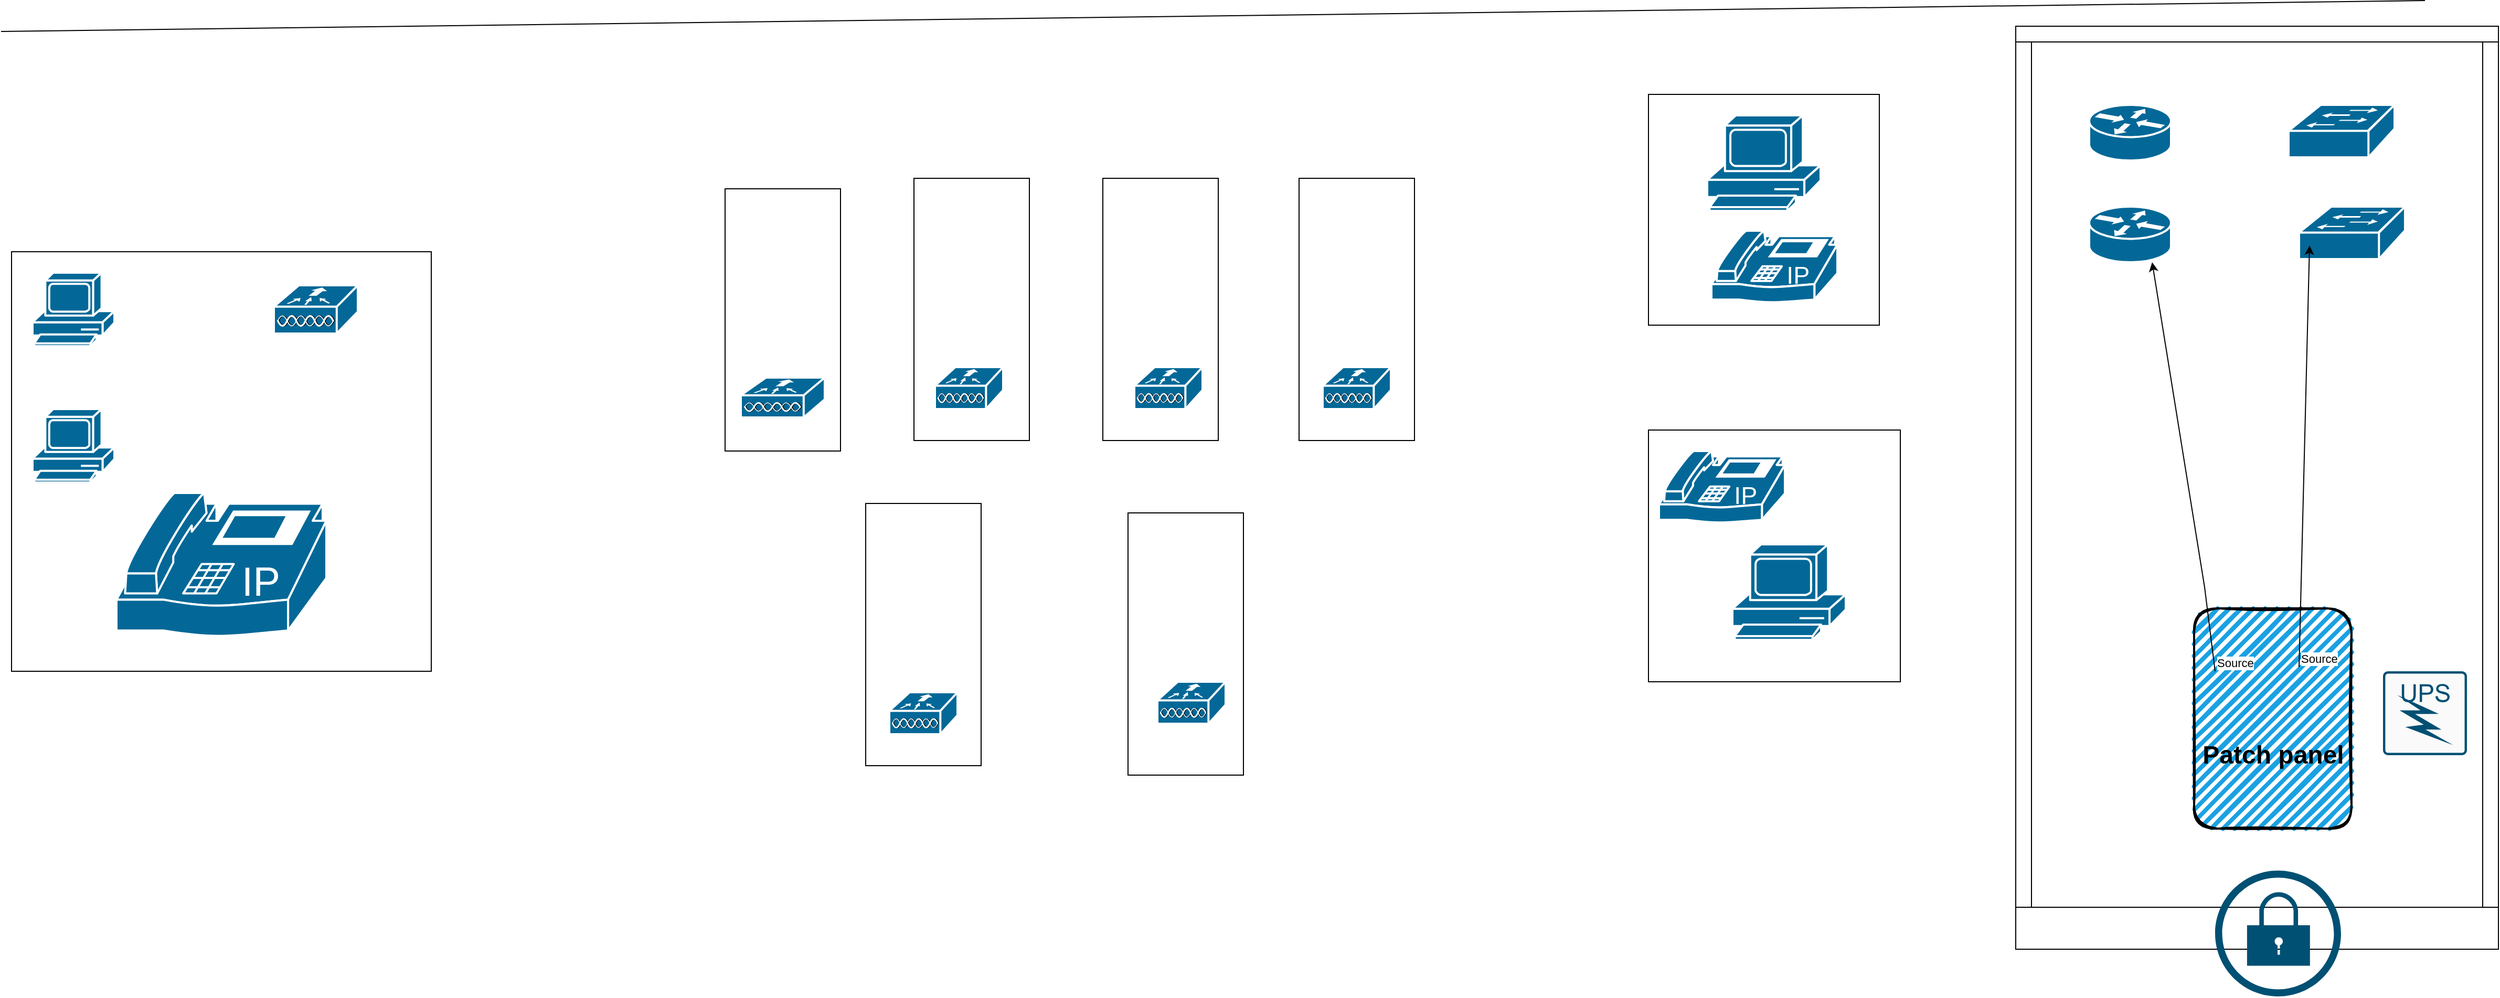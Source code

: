 <mxfile version="20.3.1" type="github">
  <diagram id="6a731a19-8d31-9384-78a2-239565b7b9f0" name="Page-1">
    <mxGraphModel dx="3671" dy="1540" grid="1" gridSize="10" guides="1" tooltips="1" connect="1" arrows="1" fold="1" page="1" pageScale="1" pageWidth="827" pageHeight="1169" background="none" math="0" shadow="0">
      <root>
        <mxCell id="0" />
        <mxCell id="1" parent="0" />
        <mxCell id="2kSQM9Ln6HK6JpiItvms-2257" value="" style="endArrow=none;html=1;rounded=0;" edge="1" parent="1">
          <mxGeometry width="50" height="50" relative="1" as="geometry">
            <mxPoint x="-590" y="530" as="sourcePoint" />
            <mxPoint x="1720" y="500.511" as="targetPoint" />
          </mxGeometry>
        </mxCell>
        <mxCell id="2kSQM9Ln6HK6JpiItvms-2259" value="" style="whiteSpace=wrap;html=1;aspect=fixed;" vertex="1" parent="1">
          <mxGeometry x="-580" y="740" width="400" height="400" as="geometry" />
        </mxCell>
        <mxCell id="2kSQM9Ln6HK6JpiItvms-2260" value="" style="rounded=0;whiteSpace=wrap;html=1;rotation=90;" vertex="1" parent="1">
          <mxGeometry x="30" y="750" width="250" height="110" as="geometry" />
        </mxCell>
        <mxCell id="2kSQM9Ln6HK6JpiItvms-2261" value="" style="rounded=0;whiteSpace=wrap;html=1;rotation=90;" vertex="1" parent="1">
          <mxGeometry x="210" y="740" width="250" height="110" as="geometry" />
        </mxCell>
        <mxCell id="2kSQM9Ln6HK6JpiItvms-2262" value="" style="rounded=0;whiteSpace=wrap;html=1;rotation=90;" vertex="1" parent="1">
          <mxGeometry x="390" y="740" width="250" height="110" as="geometry" />
        </mxCell>
        <mxCell id="2kSQM9Ln6HK6JpiItvms-2263" value="" style="rounded=0;whiteSpace=wrap;html=1;rotation=90;" vertex="1" parent="1">
          <mxGeometry x="577" y="740" width="250" height="110" as="geometry" />
        </mxCell>
        <mxCell id="2kSQM9Ln6HK6JpiItvms-2264" value="" style="rounded=0;whiteSpace=wrap;html=1;rotation=90;" vertex="1" parent="1">
          <mxGeometry x="164" y="1050" width="250" height="110" as="geometry" />
        </mxCell>
        <mxCell id="2kSQM9Ln6HK6JpiItvms-2265" value="" style="rounded=0;whiteSpace=wrap;html=1;rotation=90;" vertex="1" parent="1">
          <mxGeometry x="414" y="1059" width="250" height="110" as="geometry" />
        </mxCell>
        <mxCell id="2kSQM9Ln6HK6JpiItvms-2266" value="" style="whiteSpace=wrap;html=1;aspect=fixed;" vertex="1" parent="1">
          <mxGeometry x="980" y="590" width="220" height="220" as="geometry" />
        </mxCell>
        <mxCell id="2kSQM9Ln6HK6JpiItvms-2267" value="" style="whiteSpace=wrap;html=1;aspect=fixed;" vertex="1" parent="1">
          <mxGeometry x="980" y="910" width="240" height="240" as="geometry" />
        </mxCell>
        <mxCell id="2kSQM9Ln6HK6JpiItvms-2271" value="" style="shape=mxgraph.cisco.computers_and_peripherals.pc;sketch=0;html=1;pointerEvents=1;dashed=0;fillColor=#036897;strokeColor=#ffffff;strokeWidth=2;verticalLabelPosition=bottom;verticalAlign=top;align=center;outlineConnect=0;" vertex="1" parent="1">
          <mxGeometry x="-560" y="760" width="78" height="70" as="geometry" />
        </mxCell>
        <mxCell id="2kSQM9Ln6HK6JpiItvms-2272" value="" style="shape=mxgraph.cisco.computers_and_peripherals.pc;sketch=0;html=1;pointerEvents=1;dashed=0;fillColor=#036897;strokeColor=#ffffff;strokeWidth=2;verticalLabelPosition=bottom;verticalAlign=top;align=center;outlineConnect=0;" vertex="1" parent="1">
          <mxGeometry x="-560" y="890" width="78" height="70" as="geometry" />
        </mxCell>
        <mxCell id="2kSQM9Ln6HK6JpiItvms-2273" value="" style="shape=mxgraph.cisco.modems_and_phones.ip_phone;sketch=0;html=1;pointerEvents=1;dashed=0;fillColor=#036897;strokeColor=#ffffff;strokeWidth=2;verticalLabelPosition=bottom;verticalAlign=top;align=center;outlineConnect=0;" vertex="1" parent="1">
          <mxGeometry x="-480" y="970" width="200" height="140" as="geometry" />
        </mxCell>
        <mxCell id="2kSQM9Ln6HK6JpiItvms-2274" value="" style="shape=mxgraph.cisco.wireless.wlan_controller;sketch=0;html=1;pointerEvents=1;dashed=0;fillColor=#036897;strokeColor=#ffffff;strokeWidth=2;verticalLabelPosition=bottom;verticalAlign=top;align=center;outlineConnect=0;" vertex="1" parent="1">
          <mxGeometry x="-330" y="772" width="80" height="46" as="geometry" />
        </mxCell>
        <mxCell id="2kSQM9Ln6HK6JpiItvms-2275" value="" style="shape=mxgraph.cisco.wireless.wlan_controller;sketch=0;html=1;pointerEvents=1;dashed=0;fillColor=#036897;strokeColor=#ffffff;strokeWidth=2;verticalLabelPosition=bottom;verticalAlign=top;align=center;outlineConnect=0;" vertex="1" parent="1">
          <mxGeometry x="115" y="860" width="80" height="38" as="geometry" />
        </mxCell>
        <mxCell id="2kSQM9Ln6HK6JpiItvms-2276" value="" style="shape=mxgraph.cisco.wireless.wlan_controller;sketch=0;html=1;pointerEvents=1;dashed=0;fillColor=#036897;strokeColor=#ffffff;strokeWidth=2;verticalLabelPosition=bottom;verticalAlign=top;align=center;outlineConnect=0;" vertex="1" parent="1">
          <mxGeometry x="300" y="850" width="65" height="40" as="geometry" />
        </mxCell>
        <mxCell id="2kSQM9Ln6HK6JpiItvms-2277" value="" style="shape=mxgraph.cisco.wireless.wlan_controller;sketch=0;html=1;pointerEvents=1;dashed=0;fillColor=#036897;strokeColor=#ffffff;strokeWidth=2;verticalLabelPosition=bottom;verticalAlign=top;align=center;outlineConnect=0;" vertex="1" parent="1">
          <mxGeometry x="490" y="850" width="65" height="40" as="geometry" />
        </mxCell>
        <mxCell id="2kSQM9Ln6HK6JpiItvms-2278" value="" style="shape=mxgraph.cisco.wireless.wlan_controller;sketch=0;html=1;pointerEvents=1;dashed=0;fillColor=#036897;strokeColor=#ffffff;strokeWidth=2;verticalLabelPosition=bottom;verticalAlign=top;align=center;outlineConnect=0;" vertex="1" parent="1">
          <mxGeometry x="669.5" y="850" width="65" height="40" as="geometry" />
        </mxCell>
        <mxCell id="2kSQM9Ln6HK6JpiItvms-2279" value="" style="shape=mxgraph.cisco.wireless.wlan_controller;sketch=0;html=1;pointerEvents=1;dashed=0;fillColor=#036897;strokeColor=#ffffff;strokeWidth=2;verticalLabelPosition=bottom;verticalAlign=top;align=center;outlineConnect=0;" vertex="1" parent="1">
          <mxGeometry x="256.5" y="1160" width="65" height="40" as="geometry" />
        </mxCell>
        <mxCell id="2kSQM9Ln6HK6JpiItvms-2280" value="" style="shape=mxgraph.cisco.wireless.wlan_controller;sketch=0;html=1;pointerEvents=1;dashed=0;fillColor=#036897;strokeColor=#ffffff;strokeWidth=2;verticalLabelPosition=bottom;verticalAlign=top;align=center;outlineConnect=0;" vertex="1" parent="1">
          <mxGeometry x="512" y="1150" width="65" height="40" as="geometry" />
        </mxCell>
        <mxCell id="2kSQM9Ln6HK6JpiItvms-2281" value="" style="shape=mxgraph.cisco.computers_and_peripherals.pc;sketch=0;html=1;pointerEvents=1;dashed=0;fillColor=#036897;strokeColor=#ffffff;strokeWidth=2;verticalLabelPosition=bottom;verticalAlign=top;align=center;outlineConnect=0;" vertex="1" parent="1">
          <mxGeometry x="1060" y="1019" width="108" height="91" as="geometry" />
        </mxCell>
        <mxCell id="2kSQM9Ln6HK6JpiItvms-2282" value="" style="shape=mxgraph.cisco.computers_and_peripherals.pc;sketch=0;html=1;pointerEvents=1;dashed=0;fillColor=#036897;strokeColor=#ffffff;strokeWidth=2;verticalLabelPosition=bottom;verticalAlign=top;align=center;outlineConnect=0;" vertex="1" parent="1">
          <mxGeometry x="1036" y="610" width="108" height="91" as="geometry" />
        </mxCell>
        <mxCell id="2kSQM9Ln6HK6JpiItvms-2283" value="" style="shape=mxgraph.cisco.modems_and_phones.ip_phone;sketch=0;html=1;pointerEvents=1;dashed=0;fillColor=#036897;strokeColor=#ffffff;strokeWidth=2;verticalLabelPosition=bottom;verticalAlign=top;align=center;outlineConnect=0;" vertex="1" parent="1">
          <mxGeometry x="990" y="930" width="120" height="70" as="geometry" />
        </mxCell>
        <mxCell id="2kSQM9Ln6HK6JpiItvms-2284" value="" style="shape=mxgraph.cisco.modems_and_phones.ip_phone;sketch=0;html=1;pointerEvents=1;dashed=0;fillColor=#036897;strokeColor=#ffffff;strokeWidth=2;verticalLabelPosition=bottom;verticalAlign=top;align=center;outlineConnect=0;" vertex="1" parent="1">
          <mxGeometry x="1040" y="720" width="120" height="70" as="geometry" />
        </mxCell>
        <mxCell id="2kSQM9Ln6HK6JpiItvms-2285" value="" style="verticalLabelPosition=bottom;dashed=0;shadow=0;html=1;align=center;verticalAlign=top;shape=mxgraph.cabinets.cabinet;hasStand=1" vertex="1" parent="1">
          <mxGeometry x="1330" y="525" width="460" height="880" as="geometry" />
        </mxCell>
        <mxCell id="2kSQM9Ln6HK6JpiItvms-2286" value="" style="shape=mxgraph.cisco.routers.router;sketch=0;html=1;pointerEvents=1;dashed=0;fillColor=#036897;strokeColor=#ffffff;strokeWidth=2;verticalLabelPosition=bottom;verticalAlign=top;align=center;outlineConnect=0;" vertex="1" parent="1">
          <mxGeometry x="1400" y="600" width="78" height="53" as="geometry" />
        </mxCell>
        <mxCell id="2kSQM9Ln6HK6JpiItvms-2287" value="" style="shape=mxgraph.cisco.routers.router;sketch=0;html=1;pointerEvents=1;dashed=0;fillColor=#036897;strokeColor=#ffffff;strokeWidth=2;verticalLabelPosition=bottom;verticalAlign=top;align=center;outlineConnect=0;" vertex="1" parent="1">
          <mxGeometry x="1400" y="697" width="78" height="53" as="geometry" />
        </mxCell>
        <mxCell id="2kSQM9Ln6HK6JpiItvms-2288" value="" style="shape=mxgraph.cisco.switches.workgroup_switch;sketch=0;html=1;pointerEvents=1;dashed=0;fillColor=#036897;strokeColor=#ffffff;strokeWidth=2;verticalLabelPosition=bottom;verticalAlign=top;align=center;outlineConnect=0;" vertex="1" parent="1">
          <mxGeometry x="1590" y="600" width="101" height="50" as="geometry" />
        </mxCell>
        <mxCell id="2kSQM9Ln6HK6JpiItvms-2289" value="" style="shape=mxgraph.cisco.switches.workgroup_switch;sketch=0;html=1;pointerEvents=1;dashed=0;fillColor=#036897;strokeColor=#ffffff;strokeWidth=2;verticalLabelPosition=bottom;verticalAlign=top;align=center;outlineConnect=0;" vertex="1" parent="1">
          <mxGeometry x="1600" y="697" width="101" height="50" as="geometry" />
        </mxCell>
        <mxCell id="2kSQM9Ln6HK6JpiItvms-2290" value="" style="rounded=1;whiteSpace=wrap;html=1;strokeWidth=2;fillWeight=4;hachureGap=8;hachureAngle=45;fillColor=#1ba1e2;sketch=1;rotation=90;" vertex="1" parent="1">
          <mxGeometry x="1470" y="1110" width="210" height="150" as="geometry" />
        </mxCell>
        <mxCell id="2kSQM9Ln6HK6JpiItvms-2292" value="Patch panel" style="text;strokeColor=none;fillColor=none;html=1;fontSize=24;fontStyle=1;verticalAlign=middle;align=center;" vertex="1" parent="1">
          <mxGeometry x="1520" y="1190" width="110" height="60" as="geometry" />
        </mxCell>
        <mxCell id="2kSQM9Ln6HK6JpiItvms-2300" value="" style="endArrow=classic;html=1;rounded=0;" edge="1" parent="1">
          <mxGeometry relative="1" as="geometry">
            <mxPoint x="1520" y="1140" as="sourcePoint" />
            <mxPoint x="1460" y="750" as="targetPoint" />
            <Array as="points">
              <mxPoint x="1510" y="1060" />
            </Array>
          </mxGeometry>
        </mxCell>
        <mxCell id="2kSQM9Ln6HK6JpiItvms-2301" value="Source" style="edgeLabel;resizable=0;html=1;align=left;verticalAlign=bottom;" connectable="0" vertex="1" parent="2kSQM9Ln6HK6JpiItvms-2300">
          <mxGeometry x="-1" relative="1" as="geometry" />
        </mxCell>
        <mxCell id="2kSQM9Ln6HK6JpiItvms-2302" value="" style="endArrow=classic;html=1;rounded=0;" edge="1" parent="1">
          <mxGeometry relative="1" as="geometry">
            <mxPoint x="1600" y="1136" as="sourcePoint" />
            <mxPoint x="1610" y="734" as="targetPoint" />
          </mxGeometry>
        </mxCell>
        <mxCell id="2kSQM9Ln6HK6JpiItvms-2303" value="Source" style="edgeLabel;resizable=0;html=1;align=left;verticalAlign=bottom;" connectable="0" vertex="1" parent="2kSQM9Ln6HK6JpiItvms-2302">
          <mxGeometry x="-1" relative="1" as="geometry" />
        </mxCell>
        <mxCell id="2kSQM9Ln6HK6JpiItvms-2304" value="" style="sketch=0;points=[[0.015,0.015,0],[0.985,0.015,0],[0.985,0.985,0],[0.015,0.985,0],[0.25,0,0],[0.5,0,0],[0.75,0,0],[1,0.25,0],[1,0.5,0],[1,0.75,0],[0.75,1,0],[0.5,1,0],[0.25,1,0],[0,0.75,0],[0,0.5,0],[0,0.25,0]];verticalLabelPosition=bottom;html=1;verticalAlign=top;aspect=fixed;align=center;pointerEvents=1;shape=mxgraph.cisco19.rect;prIcon=ups;fillColor=#FAFAFA;strokeColor=#005073;" vertex="1" parent="1">
          <mxGeometry x="1680" y="1140" width="80" height="80" as="geometry" />
        </mxCell>
        <mxCell id="2kSQM9Ln6HK6JpiItvms-2307" value="" style="sketch=0;points=[[0.5,0,0],[1,0.5,0],[0.5,1,0],[0,0.5,0],[0.145,0.145,0],[0.856,0.145,0],[0.855,0.856,0],[0.145,0.855,0]];verticalLabelPosition=bottom;html=1;verticalAlign=top;aspect=fixed;align=center;pointerEvents=1;shape=mxgraph.cisco19.lock;fillColor=#005073;strokeColor=none;" vertex="1" parent="1">
          <mxGeometry x="1520" y="1330" width="120" height="120" as="geometry" />
        </mxCell>
      </root>
    </mxGraphModel>
  </diagram>
</mxfile>
